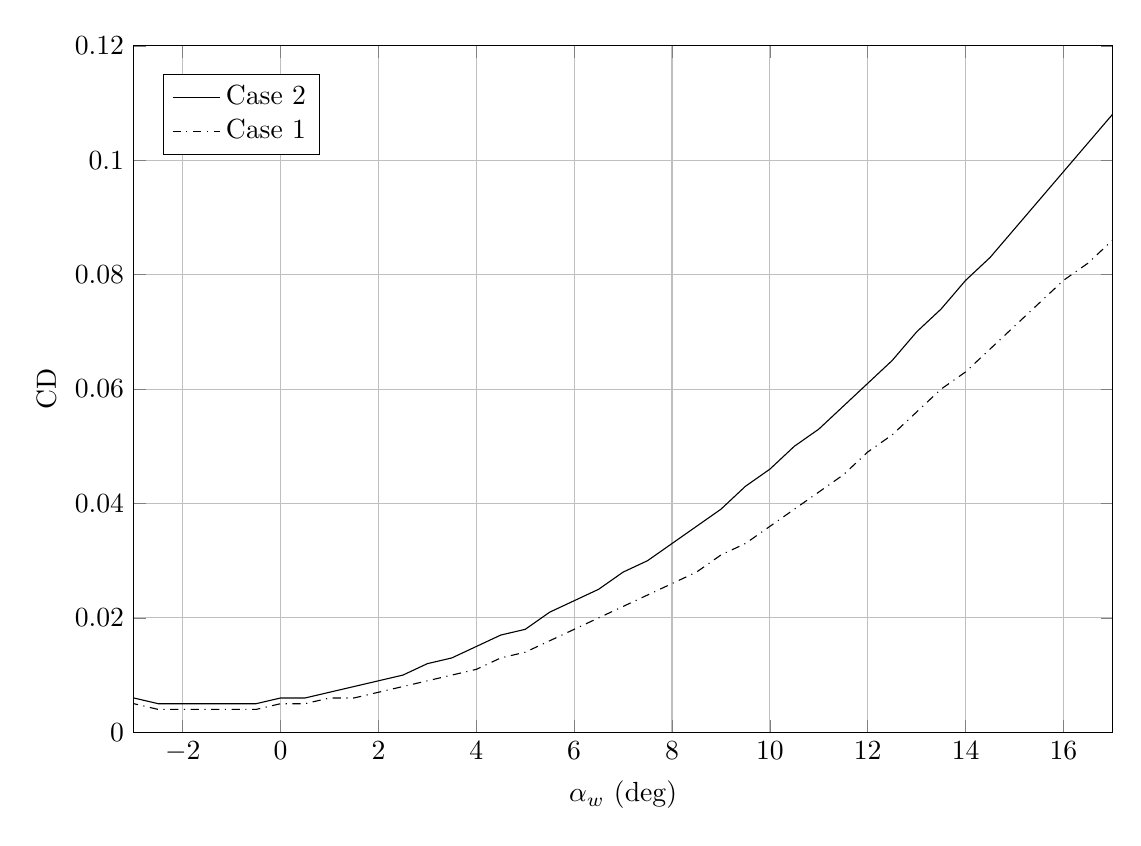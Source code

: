 %Comparison of CD estimation
\begin{tikzpicture}

\begin{axis}[
width=14.01cm,
height=10.3cm,
scaled ticks=false, tick label style={/pgf/number format/fixed},
xmin=-3,
xmax=17,
xlabel={$\alpha_{w}$ (deg)},
xmajorgrids,
ymin=0,
ymax=0.12,
ylabel={CD},
ymajorgrids,
legend style={at={(0.03,0.9)},anchor=west,draw=black,fill=white,legend cell align=left},
legend entries = {Case 2\\Case 1\\}
]

\addplot [
color=black,
solid
]
table[row sep=crcr]{
-3.5	0.006\\
-3.0	0.006\\
-2.5	0.005\\
-2.0	0.005\\
-1.5	0.005\\
-1.0	0.005\\
-0.5	0.005\\
5.551E-16	0.006\\
0.5	0.006\\
1.0	0.007\\
1.5	0.008\\
2.0	0.009\\
2.5	0.01\\
3.0	0.012\\
3.5	0.013\\
4.0	0.015\\
4.5	0.017\\
5.0	0.018\\
5.5	0.021\\
6.0	0.023\\
6.5	0.025\\
7.0	0.028\\
7.5	0.03\\
8.0	0.033\\
8.5	0.036\\
9.0	0.039\\
9.5	0.043\\
10.0	0.046\\
10.5	0.05\\
11.0	0.053\\
11.5	0.057\\
12.0	0.061\\
12.5	0.065\\
13.0	0.07\\
13.5	0.074\\
14.0	0.079\\
14.5	0.083\\
15.0	0.088\\
15.5	0.093\\
16.0	0.098\\
16.5	0.103\\
17.0	0.108\\
};

\addplot [
color=black,
dashdotted
]
table[row sep=crcr]{
-3.5	0.005\\
-3.0	0.005\\
-2.5	0.004\\
-2.0	0.004\\
-1.5	0.004\\
-1.0	0.004\\
-0.5	0.004\\
5.551E-16	0.005\\
0.5	0.005\\
1.0	0.006\\
1.5	0.006\\
2.0	0.007\\
2.5	0.008\\
3.0	0.009\\
3.5	0.01\\
4.0	0.011\\
4.5	0.013\\
5.0	0.014\\
5.5	0.016\\
6.0	0.018\\
6.5	0.02\\
7.0	0.022\\
7.5	0.024\\
8.0	0.026\\
8.5	0.028\\
9.0	0.031\\
9.5	0.033\\
10.0	0.036\\
10.5	0.039\\
11.0	0.042\\
11.5	0.045\\
12.0	0.049\\
12.5	0.052\\
13.0	0.056\\
13.5	0.06\\
14.0	0.063\\
14.5	0.067\\
15.0	0.071\\
15.5	0.075\\
16.0	0.079\\
16.5	0.082\\
17.0	0.086\\
};
\end{axis}
\end{tikzpicture}%